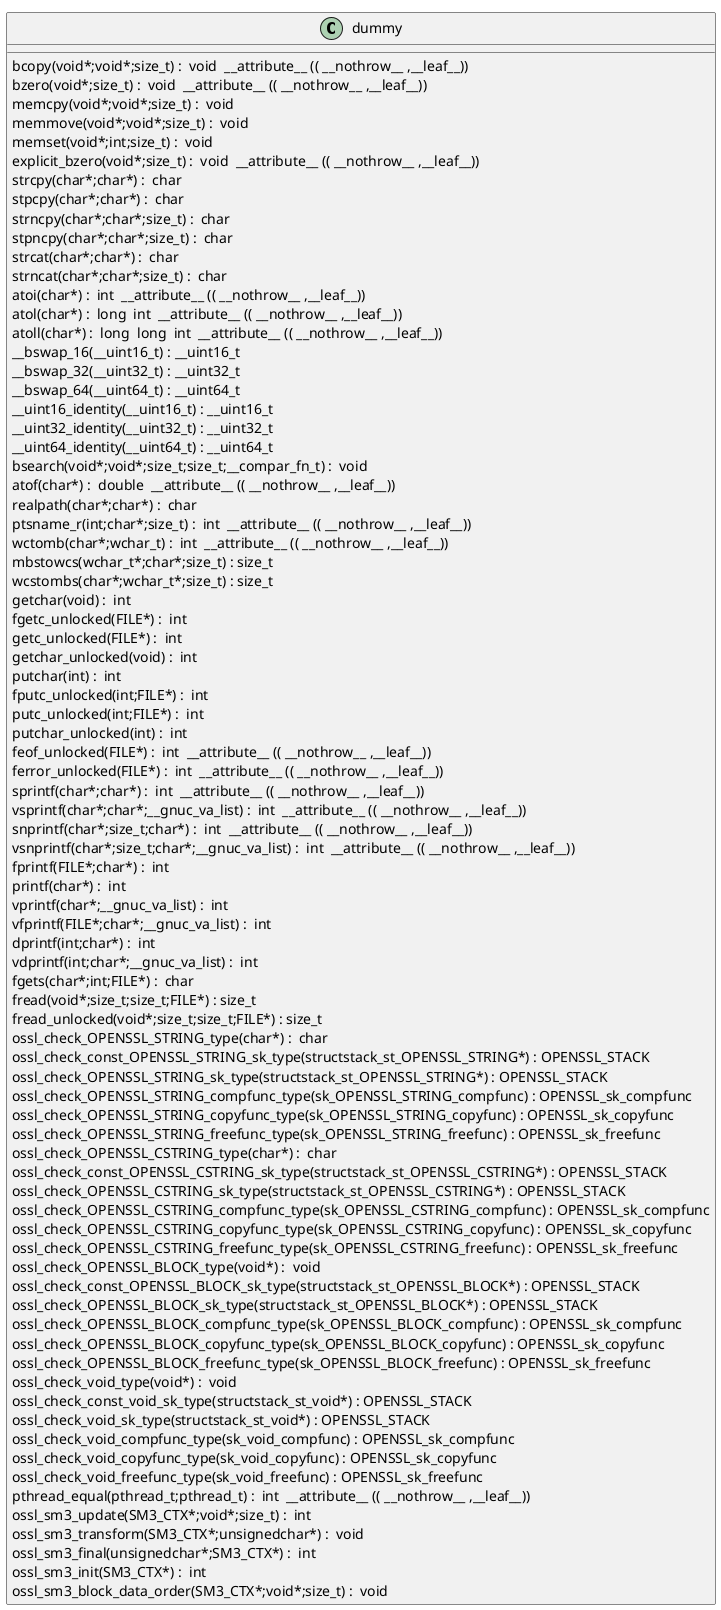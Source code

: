 @startuml
!pragma layout smetana
class dummy {
bcopy(void*;void*;size_t) :  void  __attribute__ (( __nothrow__ ,__leaf__)) [[[./../../.././qc/crypto/sm3/sm3.c.html#582]]]
bzero(void*;size_t) :  void  __attribute__ (( __nothrow__ ,__leaf__)) [[[./../../.././qc/crypto/sm3/sm3.c.html#589]]]
memcpy(void*;void*;size_t) :  void  [[[./../../.././qc/crypto/sm3/sm3.c.html#630]]]
memmove(void*;void*;size_t) :  void  [[[./../../.././qc/crypto/sm3/sm3.c.html#638]]]
memset(void*;int;size_t) :  void  [[[./../../.././qc/crypto/sm3/sm3.c.html#645]]]
explicit_bzero(void*;size_t) :  void  __attribute__ (( __nothrow__ ,__leaf__)) [[[./../../.././qc/crypto/sm3/sm3.c.html#658]]]
strcpy(char*;char*) :  char  [[[./../../.././qc/crypto/sm3/sm3.c.html#665]]]
stpcpy(char*;char*) :  char  [[[./../../.././qc/crypto/sm3/sm3.c.html#672]]]
strncpy(char*;char*;size_t) :  char  [[[./../../.././qc/crypto/sm3/sm3.c.html#680]]]
stpncpy(char*;char*;size_t) :  char  [[[./../../.././qc/crypto/sm3/sm3.c.html#690]]]
strcat(char*;char*) :  char  [[[./../../.././qc/crypto/sm3/sm3.c.html#697]]]
strncat(char*;char*;size_t) :  char  [[[./../../.././qc/crypto/sm3/sm3.c.html#704]]]
atoi(char*) :  int  __attribute__ (( __nothrow__ ,__leaf__)) [[[./../../.././qc/crypto/sm3/sm3.c.html#878]]]
atol(char*) :  long  int  __attribute__ (( __nothrow__ ,__leaf__)) [[[./../../.././qc/crypto/sm3/sm3.c.html#883]]]
atoll(char*) :  long  long  int  __attribute__ (( __nothrow__ ,__leaf__)) [[[./../../.././qc/crypto/sm3/sm3.c.html#890]]]
__bswap_16(__uint16_t) : __uint16_t [[[./../../.././qc/crypto/sm3/sm3.c.html#1052]]]
__bswap_32(__uint32_t) : __uint32_t [[[./../../.././qc/crypto/sm3/sm3.c.html#1067]]]
__bswap_64(__uint64_t) : __uint64_t [[[./../../.././qc/crypto/sm3/sm3.c.html#1077]]]
__uint16_identity(__uint16_t) : __uint16_t [[[./../../.././qc/crypto/sm3/sm3.c.html#1089]]]
__uint32_identity(__uint32_t) : __uint32_t [[[./../../.././qc/crypto/sm3/sm3.c.html#1095]]]
__uint64_identity(__uint64_t) : __uint64_t [[[./../../.././qc/crypto/sm3/sm3.c.html#1101]]]
bsearch(void*;void*;size_t;size_t;__compar_fn_t) :  void  [[[./../../.././qc/crypto/sm3/sm3.c.html#1769]]]
atof(char*) :  double  __attribute__ (( __nothrow__ ,__leaf__)) [[[./../../.././qc/crypto/sm3/sm3.c.html#1]]]
realpath(char*;char*) :  char  [[[./../../.././qc/crypto/sm3/sm3.c.html#1]]]
ptsname_r(int;char*;size_t) :  int  __attribute__ (( __nothrow__ ,__leaf__)) [[[./../../.././qc/crypto/sm3/sm3.c.html#1]]]
wctomb(char*;wchar_t) :  int  __attribute__ (( __nothrow__ ,__leaf__)) [[[./../../.././qc/crypto/sm3/sm3.c.html#1]]]
mbstowcs(wchar_t*;char*;size_t) : size_t [[[./../../.././qc/crypto/sm3/sm3.c.html#1]]]
wcstombs(char*;wchar_t*;size_t) : size_t [[[./../../.././qc/crypto/sm3/sm3.c.html#1]]]
getchar(void) :  int  [[[./../../.././qc/crypto/sm3/sm3.c.html#1]]]
fgetc_unlocked(FILE*) :  int  [[[./../../.././qc/crypto/sm3/sm3.c.html#1]]]
getc_unlocked(FILE*) :  int  [[[./../../.././qc/crypto/sm3/sm3.c.html#1]]]
getchar_unlocked(void) :  int  [[[./../../.././qc/crypto/sm3/sm3.c.html#1]]]
putchar(int) :  int  [[[./../../.././qc/crypto/sm3/sm3.c.html#1]]]
fputc_unlocked(int;FILE*) :  int  [[[./../../.././qc/crypto/sm3/sm3.c.html#1]]]
putc_unlocked(int;FILE*) :  int  [[[./../../.././qc/crypto/sm3/sm3.c.html#1]]]
putchar_unlocked(int) :  int  [[[./../../.././qc/crypto/sm3/sm3.c.html#1]]]
feof_unlocked(FILE*) :  int  __attribute__ (( __nothrow__ ,__leaf__)) [[[./../../.././qc/crypto/sm3/sm3.c.html#1]]]
ferror_unlocked(FILE*) :  int  __attribute__ (( __nothrow__ ,__leaf__)) [[[./../../.././qc/crypto/sm3/sm3.c.html#1]]]
sprintf(char*;char*) :  int  __attribute__ (( __nothrow__ ,__leaf__)) [[[./../../.././qc/crypto/sm3/sm3.c.html#1]]]
vsprintf(char*;char*;__gnuc_va_list) :  int  __attribute__ (( __nothrow__ ,__leaf__)) [[[./../../.././qc/crypto/sm3/sm3.c.html#1]]]
snprintf(char*;size_t;char*) :  int  __attribute__ (( __nothrow__ ,__leaf__)) [[[./../../.././qc/crypto/sm3/sm3.c.html#1]]]
vsnprintf(char*;size_t;char*;__gnuc_va_list) :  int  __attribute__ (( __nothrow__ ,__leaf__)) [[[./../../.././qc/crypto/sm3/sm3.c.html#1]]]
fprintf(FILE*;char*) :  int  [[[./../../.././qc/crypto/sm3/sm3.c.html#1]]]
printf(char*) :  int  [[[./../../.././qc/crypto/sm3/sm3.c.html#1]]]
vprintf(char*;__gnuc_va_list) :  int  [[[./../../.././qc/crypto/sm3/sm3.c.html#1]]]
vfprintf(FILE*;char*;__gnuc_va_list) :  int  [[[./../../.././qc/crypto/sm3/sm3.c.html#1]]]
dprintf(int;char*) :  int  [[[./../../.././qc/crypto/sm3/sm3.c.html#1]]]
vdprintf(int;char*;__gnuc_va_list) :  int  [[[./../../.././qc/crypto/sm3/sm3.c.html#1]]]
fgets(char*;int;FILE*) :  char  [[[./../../.././qc/crypto/sm3/sm3.c.html#1]]]
fread(void*;size_t;size_t;FILE*) : size_t [[[./../../.././qc/crypto/sm3/sm3.c.html#1]]]
fread_unlocked(void*;size_t;size_t;FILE*) : size_t [[[./../../.././qc/crypto/sm3/sm3.c.html#1]]]
ossl_check_OPENSSL_STRING_type(char*) :  char  [[[./../../.././qc/crypto/sm3/sm3.c.html#1]]]
ossl_check_const_OPENSSL_STRING_sk_type(structstack_st_OPENSSL_STRING*) : OPENSSL_STACK [[[./../../.././qc/crypto/sm3/sm3.c.html#1]]]
ossl_check_OPENSSL_STRING_sk_type(structstack_st_OPENSSL_STRING*) : OPENSSL_STACK [[[./../../.././qc/crypto/sm3/sm3.c.html#1]]]
ossl_check_OPENSSL_STRING_compfunc_type(sk_OPENSSL_STRING_compfunc) : OPENSSL_sk_compfunc [[[./../../.././qc/crypto/sm3/sm3.c.html#1]]]
ossl_check_OPENSSL_STRING_copyfunc_type(sk_OPENSSL_STRING_copyfunc) : OPENSSL_sk_copyfunc [[[./../../.././qc/crypto/sm3/sm3.c.html#1]]]
ossl_check_OPENSSL_STRING_freefunc_type(sk_OPENSSL_STRING_freefunc) : OPENSSL_sk_freefunc [[[./../../.././qc/crypto/sm3/sm3.c.html#1]]]
ossl_check_OPENSSL_CSTRING_type(char*) :  char  [[[./../../.././qc/crypto/sm3/sm3.c.html#1]]]
ossl_check_const_OPENSSL_CSTRING_sk_type(structstack_st_OPENSSL_CSTRING*) : OPENSSL_STACK [[[./../../.././qc/crypto/sm3/sm3.c.html#1]]]
ossl_check_OPENSSL_CSTRING_sk_type(structstack_st_OPENSSL_CSTRING*) : OPENSSL_STACK [[[./../../.././qc/crypto/sm3/sm3.c.html#1]]]
ossl_check_OPENSSL_CSTRING_compfunc_type(sk_OPENSSL_CSTRING_compfunc) : OPENSSL_sk_compfunc [[[./../../.././qc/crypto/sm3/sm3.c.html#1]]]
ossl_check_OPENSSL_CSTRING_copyfunc_type(sk_OPENSSL_CSTRING_copyfunc) : OPENSSL_sk_copyfunc [[[./../../.././qc/crypto/sm3/sm3.c.html#1]]]
ossl_check_OPENSSL_CSTRING_freefunc_type(sk_OPENSSL_CSTRING_freefunc) : OPENSSL_sk_freefunc [[[./../../.././qc/crypto/sm3/sm3.c.html#1]]]
ossl_check_OPENSSL_BLOCK_type(void*) :  void  [[[./../../.././qc/crypto/sm3/sm3.c.html#1]]]
ossl_check_const_OPENSSL_BLOCK_sk_type(structstack_st_OPENSSL_BLOCK*) : OPENSSL_STACK [[[./../../.././qc/crypto/sm3/sm3.c.html#1]]]
ossl_check_OPENSSL_BLOCK_sk_type(structstack_st_OPENSSL_BLOCK*) : OPENSSL_STACK [[[./../../.././qc/crypto/sm3/sm3.c.html#1]]]
ossl_check_OPENSSL_BLOCK_compfunc_type(sk_OPENSSL_BLOCK_compfunc) : OPENSSL_sk_compfunc [[[./../../.././qc/crypto/sm3/sm3.c.html#1]]]
ossl_check_OPENSSL_BLOCK_copyfunc_type(sk_OPENSSL_BLOCK_copyfunc) : OPENSSL_sk_copyfunc [[[./../../.././qc/crypto/sm3/sm3.c.html#1]]]
ossl_check_OPENSSL_BLOCK_freefunc_type(sk_OPENSSL_BLOCK_freefunc) : OPENSSL_sk_freefunc [[[./../../.././qc/crypto/sm3/sm3.c.html#1]]]
ossl_check_void_type(void*) :  void  [[[./../../.././qc/crypto/sm3/sm3.c.html#1]]]
ossl_check_const_void_sk_type(structstack_st_void*) : OPENSSL_STACK [[[./../../.././qc/crypto/sm3/sm3.c.html#1]]]
ossl_check_void_sk_type(structstack_st_void*) : OPENSSL_STACK [[[./../../.././qc/crypto/sm3/sm3.c.html#1]]]
ossl_check_void_compfunc_type(sk_void_compfunc) : OPENSSL_sk_compfunc [[[./../../.././qc/crypto/sm3/sm3.c.html#1]]]
ossl_check_void_copyfunc_type(sk_void_copyfunc) : OPENSSL_sk_copyfunc [[[./../../.././qc/crypto/sm3/sm3.c.html#1]]]
ossl_check_void_freefunc_type(sk_void_freefunc) : OPENSSL_sk_freefunc [[[./../../.././qc/crypto/sm3/sm3.c.html#1]]]
pthread_equal(pthread_t;pthread_t) :  int  __attribute__ (( __nothrow__ ,__leaf__)) [[[./../../.././qc/crypto/sm3/sm3.c.html#1]]]
ossl_sm3_update(SM3_CTX*;void*;size_t) :  int  [[[./../../.././qc/crypto/sm3/sm3.c.html#1]]]
ossl_sm3_transform(SM3_CTX*;unsignedchar*) :  void  [[[./../../.././qc/crypto/sm3/sm3.c.html#1]]]
ossl_sm3_final(unsignedchar*;SM3_CTX*) :  int  [[[./../../.././qc/crypto/sm3/sm3.c.html#1]]]
ossl_sm3_init(SM3_CTX*) :  int  [[[./../../.././qc/crypto/sm3/sm3.c.html#1]]]
ossl_sm3_block_data_order(SM3_CTX*;void*;size_t) :  void  [[[./../../.././qc/crypto/sm3/sm3.c.html#1]]]
} 
@enduml
